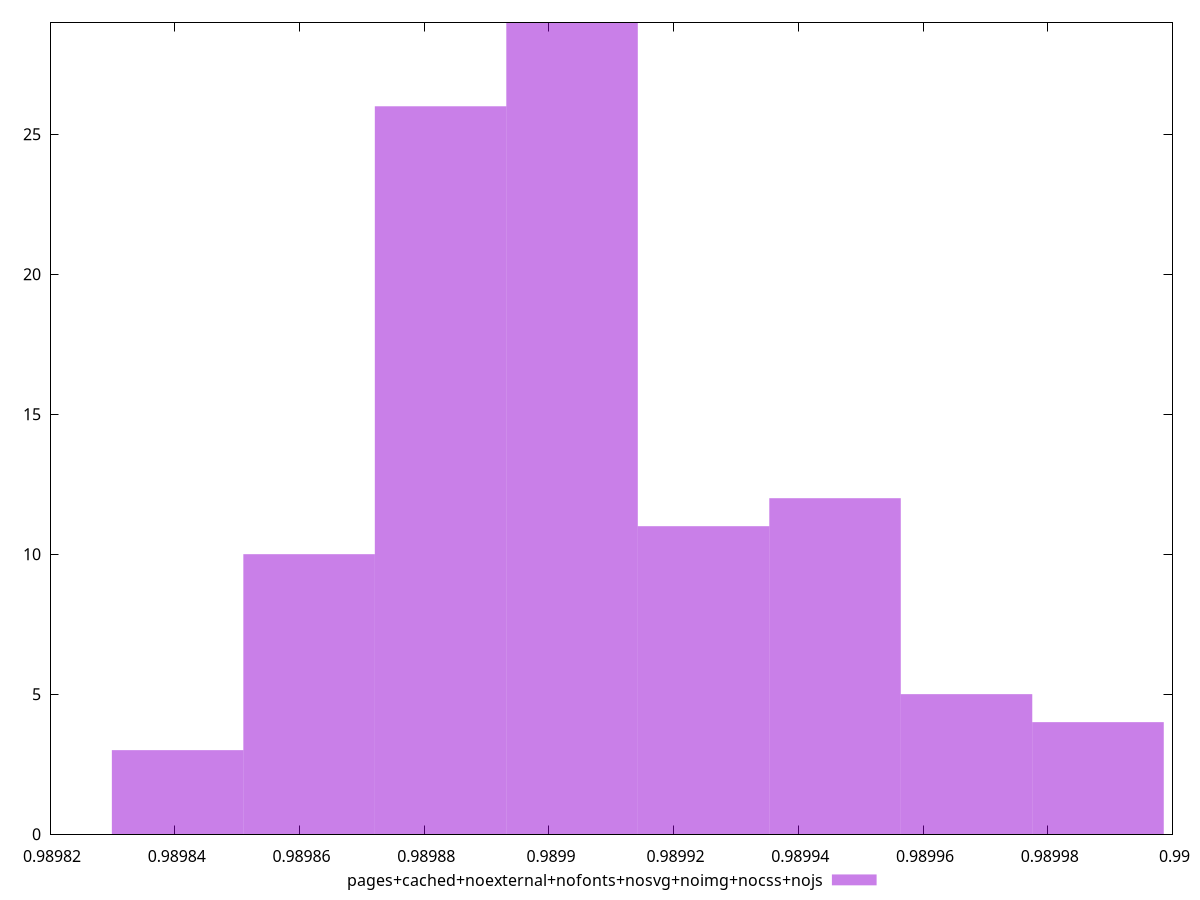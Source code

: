 $_pagesCachedNoexternalNofontsNosvgNoimgNocssNojs <<EOF
0.9898826302765047 26
0.9899458856046583 12
0.9899248004952738 11
0.9899880558234274 4
0.9899037153858892 29
0.9899669707140428 5
0.9898404600577355 3
0.9898615451671201 10
EOF
set key outside below
set terminal pngcairo
set output "report_00004_2020-11-02T20-21-41.718Z/first-contentful-paint/pages+cached+noexternal+nofonts+nosvg+noimg+nocss+nojs//hist.png"
set yrange [0:29]
set boxwidth 0.000021085109384550763
set style fill transparent solid 0.5 noborder
plot $_pagesCachedNoexternalNofontsNosvgNoimgNocssNojs title "pages+cached+noexternal+nofonts+nosvg+noimg+nocss+nojs" with boxes ,